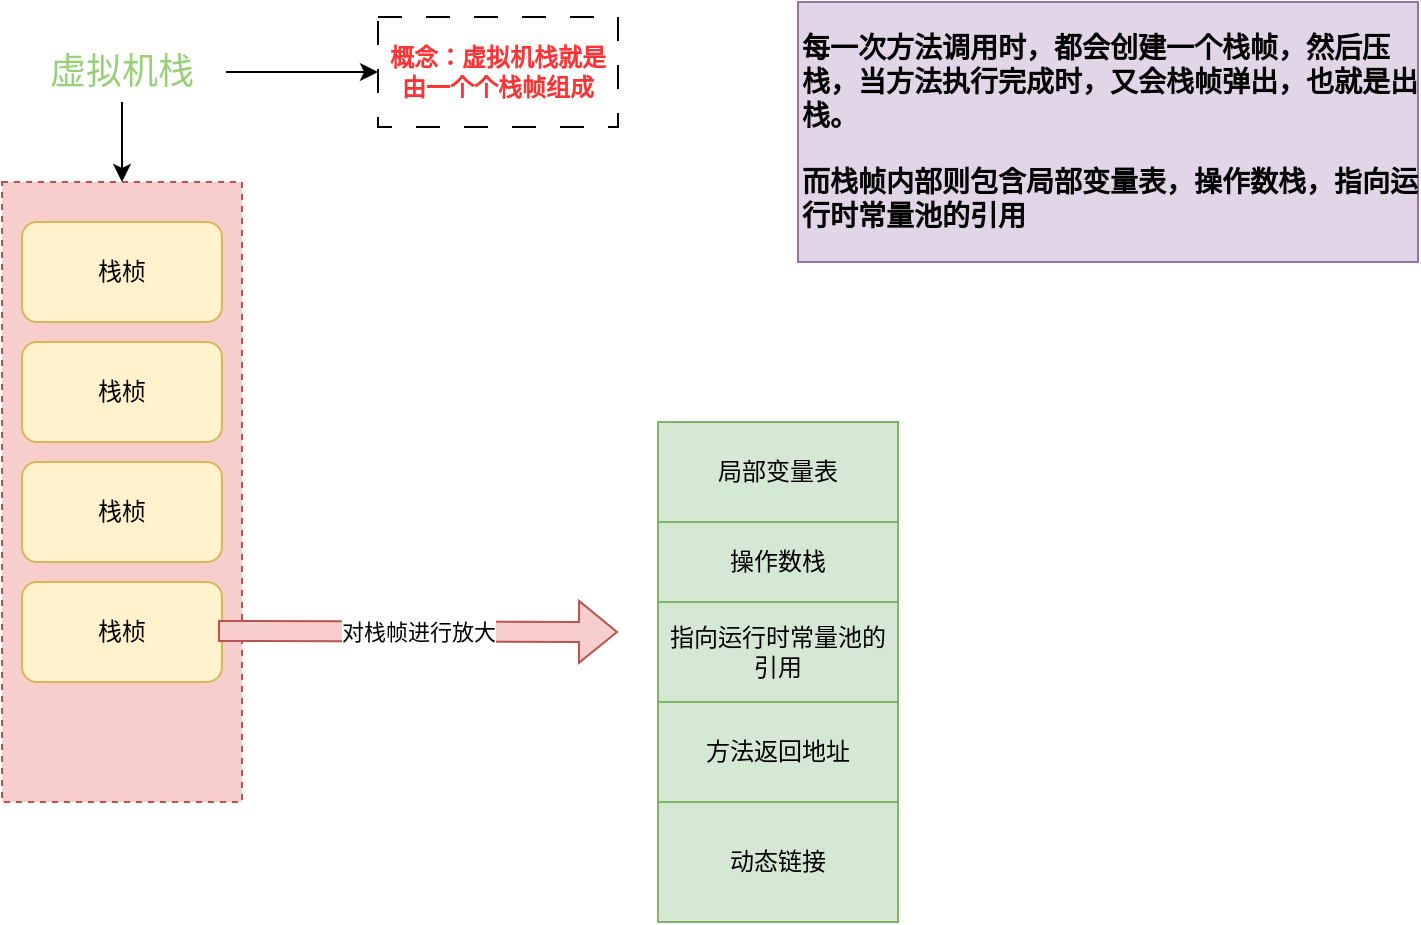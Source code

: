 <mxfile version="20.8.16" type="device"><diagram name="第 1 页" id="r9WfxNH_6doAsQi6LNOE"><mxGraphModel dx="1026" dy="743" grid="1" gridSize="10" guides="1" tooltips="1" connect="1" arrows="1" fold="1" page="1" pageScale="1" pageWidth="827" pageHeight="1169" math="0" shadow="0"><root><mxCell id="0"/><mxCell id="1" parent="0"/><mxCell id="SW1kF9tgffxl0GY4x1Vl-1" value="" style="rounded=0;whiteSpace=wrap;html=1;fillColor=#f8cecc;strokeColor=#b85450;dashed=1;" parent="1" vertex="1"><mxGeometry x="62" y="110" width="120" height="310" as="geometry"/></mxCell><mxCell id="_D3qlsSu2mLG74cVap-E-16" value="栈桢" style="rounded=1;whiteSpace=wrap;html=1;fillColor=#fff2cc;strokeColor=#d6b656;" parent="1" vertex="1"><mxGeometry x="72" y="130" width="100" height="50" as="geometry"/></mxCell><mxCell id="_D3qlsSu2mLG74cVap-E-17" value="栈桢" style="rounded=1;whiteSpace=wrap;html=1;fillColor=#fff2cc;strokeColor=#d6b656;" parent="1" vertex="1"><mxGeometry x="72" y="190" width="100" height="50" as="geometry"/></mxCell><mxCell id="SW1kF9tgffxl0GY4x1Vl-4" style="edgeStyle=orthogonalEdgeStyle;rounded=0;orthogonalLoop=1;jettySize=auto;html=1;entryX=0.5;entryY=0;entryDx=0;entryDy=0;" parent="1" source="_D3qlsSu2mLG74cVap-E-18" target="SW1kF9tgffxl0GY4x1Vl-1" edge="1"><mxGeometry relative="1" as="geometry"/></mxCell><mxCell id="SW1kF9tgffxl0GY4x1Vl-6" value="" style="edgeStyle=orthogonalEdgeStyle;rounded=0;orthogonalLoop=1;jettySize=auto;html=1;" parent="1" source="_D3qlsSu2mLG74cVap-E-18" target="SW1kF9tgffxl0GY4x1Vl-5" edge="1"><mxGeometry relative="1" as="geometry"/></mxCell><mxCell id="_D3qlsSu2mLG74cVap-E-18" value="&lt;font style=&quot;font-size: 18px;&quot;&gt;虚拟机栈&lt;/font&gt;" style="text;html=1;align=center;verticalAlign=middle;whiteSpace=wrap;rounded=0;fontColor=#97D077;" parent="1" vertex="1"><mxGeometry x="70" y="40" width="104" height="30" as="geometry"/></mxCell><mxCell id="_D3qlsSu2mLG74cVap-E-19" value="栈桢" style="rounded=1;whiteSpace=wrap;html=1;fillColor=#fff2cc;strokeColor=#d6b656;" parent="1" vertex="1"><mxGeometry x="72" y="250" width="100" height="50" as="geometry"/></mxCell><mxCell id="_D3qlsSu2mLG74cVap-E-20" value="栈桢" style="rounded=1;whiteSpace=wrap;html=1;fillColor=#fff2cc;strokeColor=#d6b656;" parent="1" vertex="1"><mxGeometry x="72" y="310" width="100" height="50" as="geometry"/></mxCell><mxCell id="_D3qlsSu2mLG74cVap-E-22" value="对栈帧进行放大" style="shape=flexArrow;endArrow=classic;html=1;rounded=0;fillColor=#f8cecc;strokeColor=#b85450;" parent="1" edge="1"><mxGeometry width="50" height="50" relative="1" as="geometry"><mxPoint x="170" y="334.5" as="sourcePoint"/><mxPoint x="370" y="335" as="targetPoint"/></mxGeometry></mxCell><mxCell id="_D3qlsSu2mLG74cVap-E-23" value="" style="swimlane;startSize=0;fillColor=#d5e8d4;strokeColor=#82b366;" parent="1" vertex="1"><mxGeometry x="390" y="230" width="120" height="250" as="geometry"><mxRectangle x="480" y="90" width="50" height="40" as="alternateBounds"/></mxGeometry></mxCell><mxCell id="_D3qlsSu2mLG74cVap-E-24" value="局部变量表" style="text;html=1;strokeColor=#82b366;fillColor=#d5e8d4;align=center;verticalAlign=middle;whiteSpace=wrap;rounded=0;" parent="_D3qlsSu2mLG74cVap-E-23" vertex="1"><mxGeometry width="120" height="50" as="geometry"/></mxCell><mxCell id="_D3qlsSu2mLG74cVap-E-27" value="动态链接" style="text;html=1;strokeColor=#82b366;fillColor=#d5e8d4;align=center;verticalAlign=middle;whiteSpace=wrap;rounded=0;" parent="_D3qlsSu2mLG74cVap-E-23" vertex="1"><mxGeometry y="190" width="120" height="60" as="geometry"/></mxCell><mxCell id="_D3qlsSu2mLG74cVap-E-26" value="方法返回地址" style="text;html=1;strokeColor=#82b366;fillColor=#d5e8d4;align=center;verticalAlign=middle;whiteSpace=wrap;rounded=0;" parent="_D3qlsSu2mLG74cVap-E-23" vertex="1"><mxGeometry y="140" width="120" height="50" as="geometry"/></mxCell><mxCell id="_D3qlsSu2mLG74cVap-E-25" value="操作数栈" style="text;html=1;strokeColor=#82b366;fillColor=#d5e8d4;align=center;verticalAlign=middle;whiteSpace=wrap;rounded=0;" parent="_D3qlsSu2mLG74cVap-E-23" vertex="1"><mxGeometry y="50" width="120" height="40" as="geometry"/></mxCell><mxCell id="_D3qlsSu2mLG74cVap-E-28" value="指向运行时常量池的引用" style="text;html=1;strokeColor=#82b366;fillColor=#d5e8d4;align=center;verticalAlign=middle;whiteSpace=wrap;rounded=0;" parent="_D3qlsSu2mLG74cVap-E-23" vertex="1"><mxGeometry y="90" width="120" height="50" as="geometry"/></mxCell><mxCell id="SW1kF9tgffxl0GY4x1Vl-5" value="&lt;b&gt;&lt;font color=&quot;#ff3333&quot;&gt;概念：虚拟机栈就是由一个个栈帧组成&lt;/font&gt;&lt;/b&gt;" style="whiteSpace=wrap;html=1;dashed=1;dashPattern=12 12;" parent="1" vertex="1"><mxGeometry x="250" y="27.5" width="120" height="55" as="geometry"/></mxCell><mxCell id="SW1kF9tgffxl0GY4x1Vl-8" value="&lt;b style=&quot;border-color: var(--border-color); font-size: 12px;&quot;&gt;&lt;font style=&quot;border-color: var(--border-color); font-size: 14px;&quot;&gt;每一次方法调用时，都会创建一个栈帧，然后压栈，当方法执行完成时，又会栈帧弹出，也就是出栈。&lt;br&gt;&lt;br&gt;而栈帧内部则包含局部变量表，操作数栈，指向运行时常量池的引用&lt;/font&gt;&lt;/b&gt;" style="rounded=0;whiteSpace=wrap;html=1;fontSize=14;align=left;horizontal=1;labelBackgroundColor=none;fillColor=#e1d5e7;strokeColor=#9673a6;fillStyle=auto;glass=0;" parent="1" vertex="1"><mxGeometry x="460" y="20" width="310" height="130" as="geometry"/></mxCell></root></mxGraphModel></diagram></mxfile>